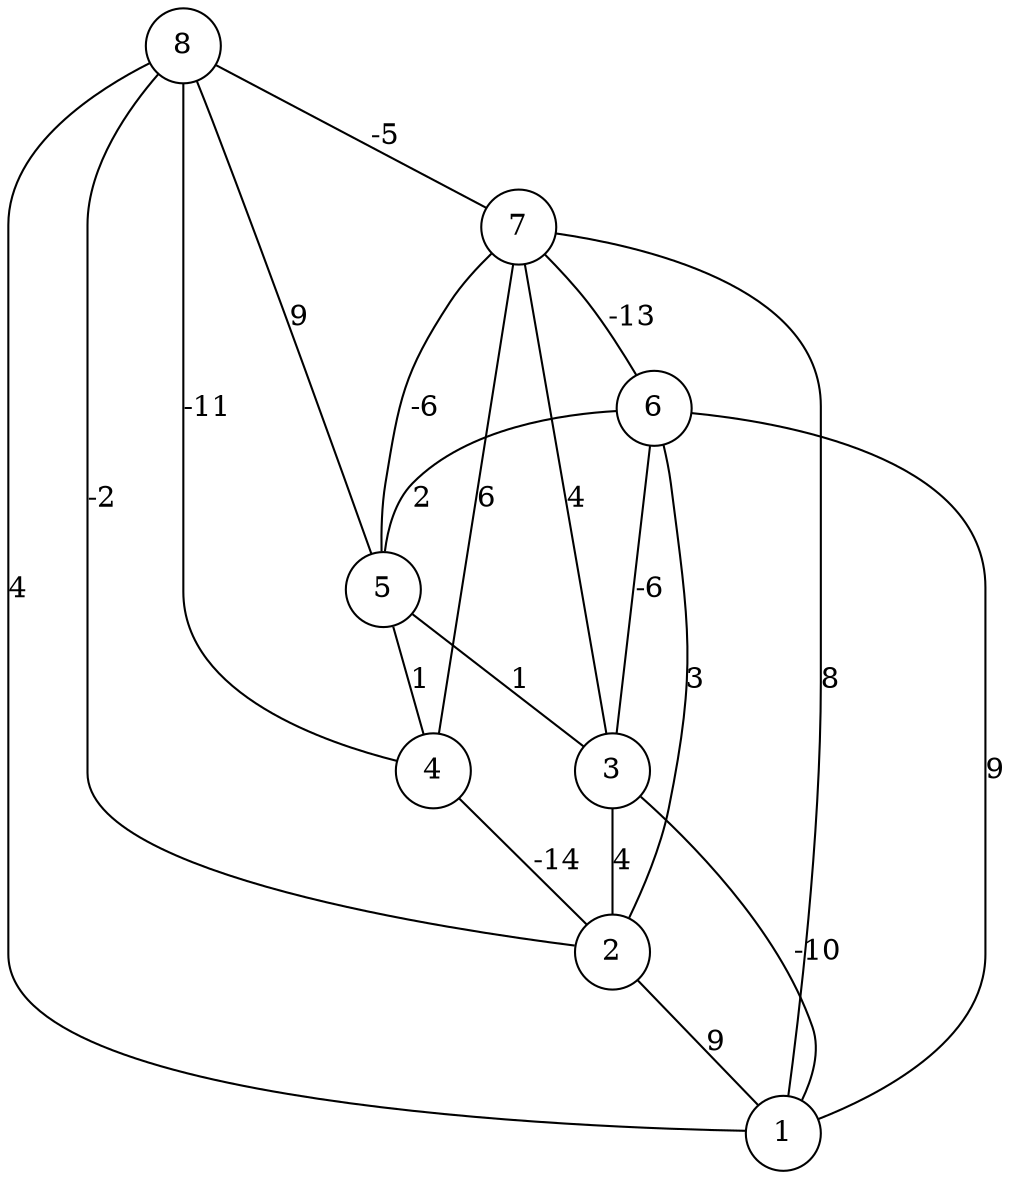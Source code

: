 graph { 
	 fontname="Helvetica,Arial,sans-serif" 
	 node [shape = circle]; 
	 8 -- 1 [label = "4"];
	 8 -- 2 [label = "-2"];
	 8 -- 4 [label = "-11"];
	 8 -- 5 [label = "9"];
	 8 -- 7 [label = "-5"];
	 7 -- 1 [label = "8"];
	 7 -- 3 [label = "4"];
	 7 -- 4 [label = "6"];
	 7 -- 5 [label = "-6"];
	 7 -- 6 [label = "-13"];
	 6 -- 1 [label = "9"];
	 6 -- 2 [label = "3"];
	 6 -- 3 [label = "-6"];
	 6 -- 5 [label = "2"];
	 5 -- 3 [label = "1"];
	 5 -- 4 [label = "1"];
	 4 -- 2 [label = "-14"];
	 3 -- 1 [label = "-10"];
	 3 -- 2 [label = "4"];
	 2 -- 1 [label = "9"];
	 1;
	 2;
	 3;
	 4;
	 5;
	 6;
	 7;
	 8;
}
